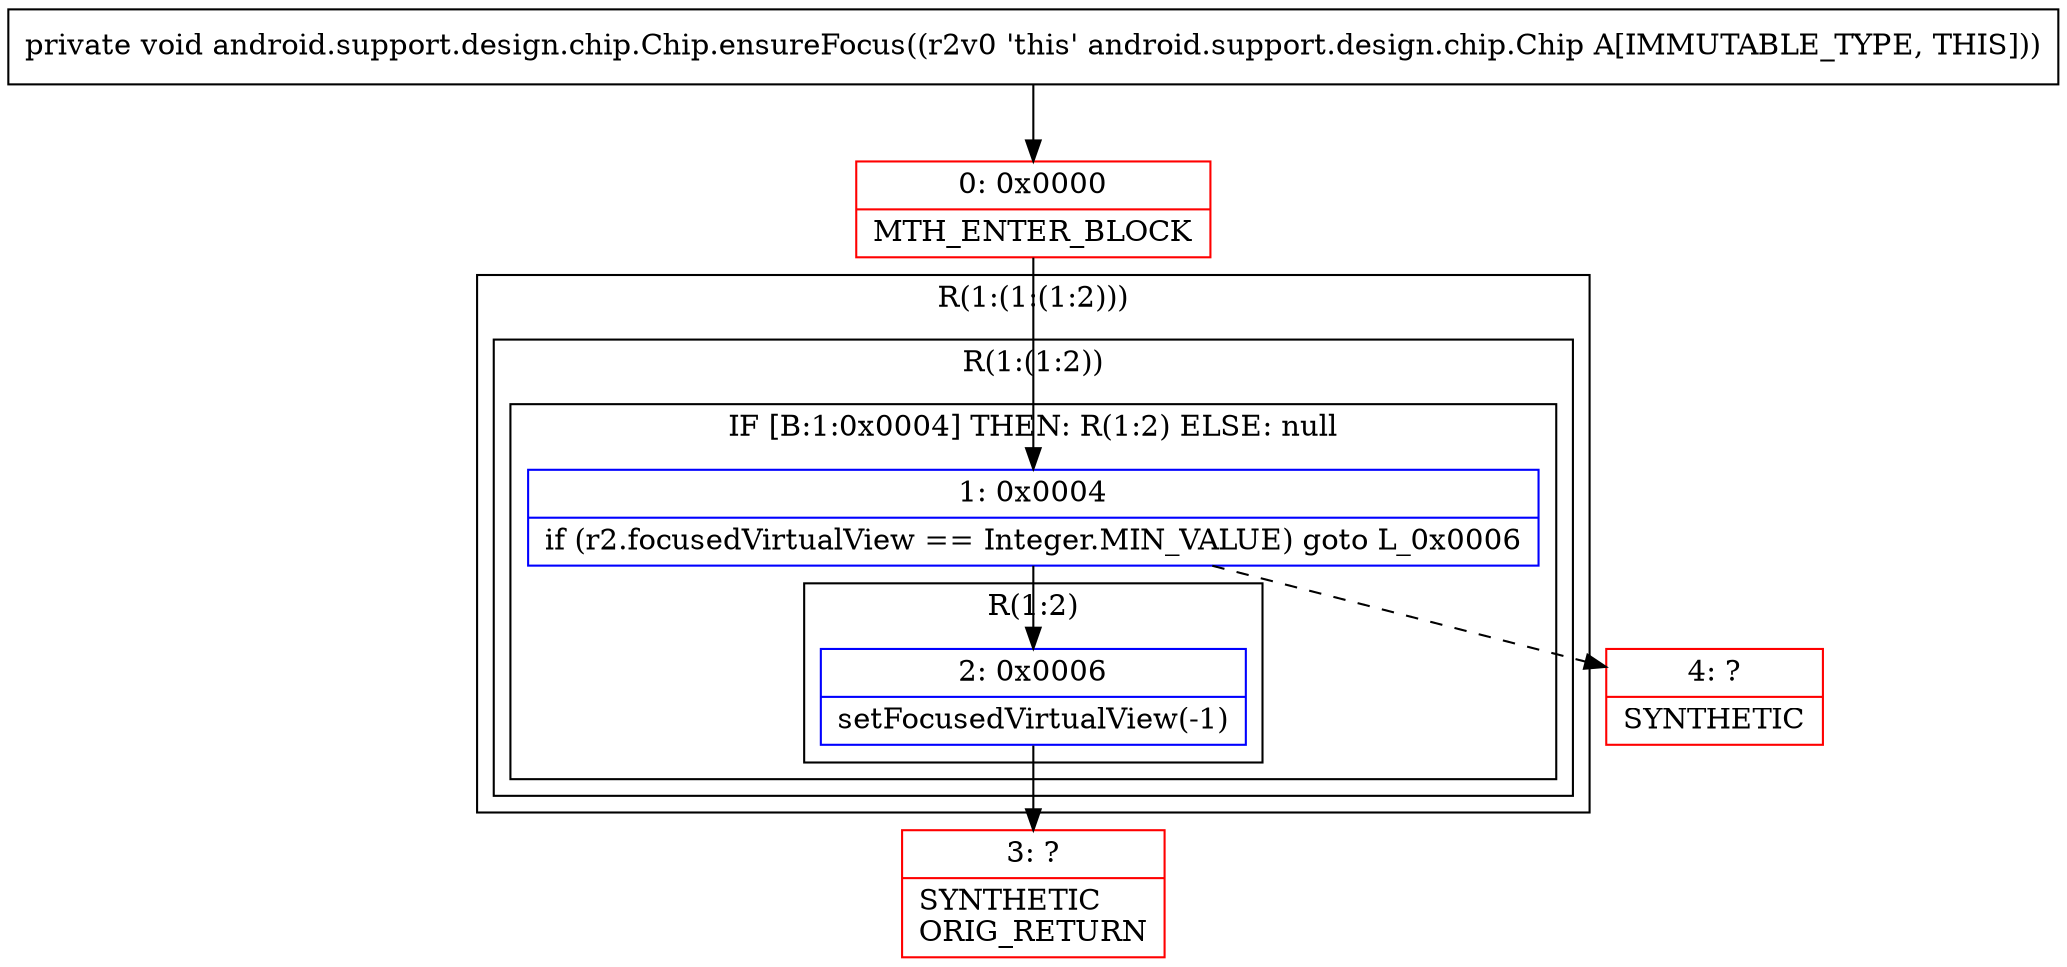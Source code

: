 digraph "CFG forandroid.support.design.chip.Chip.ensureFocus()V" {
subgraph cluster_Region_1073766141 {
label = "R(1:(1:(1:2)))";
node [shape=record,color=blue];
subgraph cluster_Region_860541736 {
label = "R(1:(1:2))";
node [shape=record,color=blue];
subgraph cluster_IfRegion_1233930566 {
label = "IF [B:1:0x0004] THEN: R(1:2) ELSE: null";
node [shape=record,color=blue];
Node_1 [shape=record,label="{1\:\ 0x0004|if (r2.focusedVirtualView == Integer.MIN_VALUE) goto L_0x0006\l}"];
subgraph cluster_Region_923137380 {
label = "R(1:2)";
node [shape=record,color=blue];
Node_2 [shape=record,label="{2\:\ 0x0006|setFocusedVirtualView(\-1)\l}"];
}
}
}
}
Node_0 [shape=record,color=red,label="{0\:\ 0x0000|MTH_ENTER_BLOCK\l}"];
Node_3 [shape=record,color=red,label="{3\:\ ?|SYNTHETIC\lORIG_RETURN\l}"];
Node_4 [shape=record,color=red,label="{4\:\ ?|SYNTHETIC\l}"];
MethodNode[shape=record,label="{private void android.support.design.chip.Chip.ensureFocus((r2v0 'this' android.support.design.chip.Chip A[IMMUTABLE_TYPE, THIS])) }"];
MethodNode -> Node_0;
Node_1 -> Node_2;
Node_1 -> Node_4[style=dashed];
Node_2 -> Node_3;
Node_0 -> Node_1;
}


